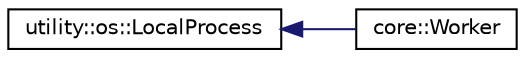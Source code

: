 digraph "Graphical Class Hierarchy"
{
 // LATEX_PDF_SIZE
  edge [fontname="Helvetica",fontsize="10",labelfontname="Helvetica",labelfontsize="10"];
  node [fontname="Helvetica",fontsize="10",shape=record];
  rankdir="LR";
  Node0 [label="utility::os::LocalProcess",height=0.2,width=0.4,color="black", fillcolor="white", style="filled",URL="$classutility_1_1os_1_1LocalProcess.html",tooltip="A process class which supports create a local host process and run program, get the related status ab..."];
  Node0 -> Node1 [dir="back",color="midnightblue",fontsize="10",style="solid",fontname="Helvetica"];
  Node1 [label="core::Worker",height=0.2,width=0.4,color="black", fillcolor="white", style="filled",URL="$classcore_1_1Worker.html",tooltip=" "];
}
